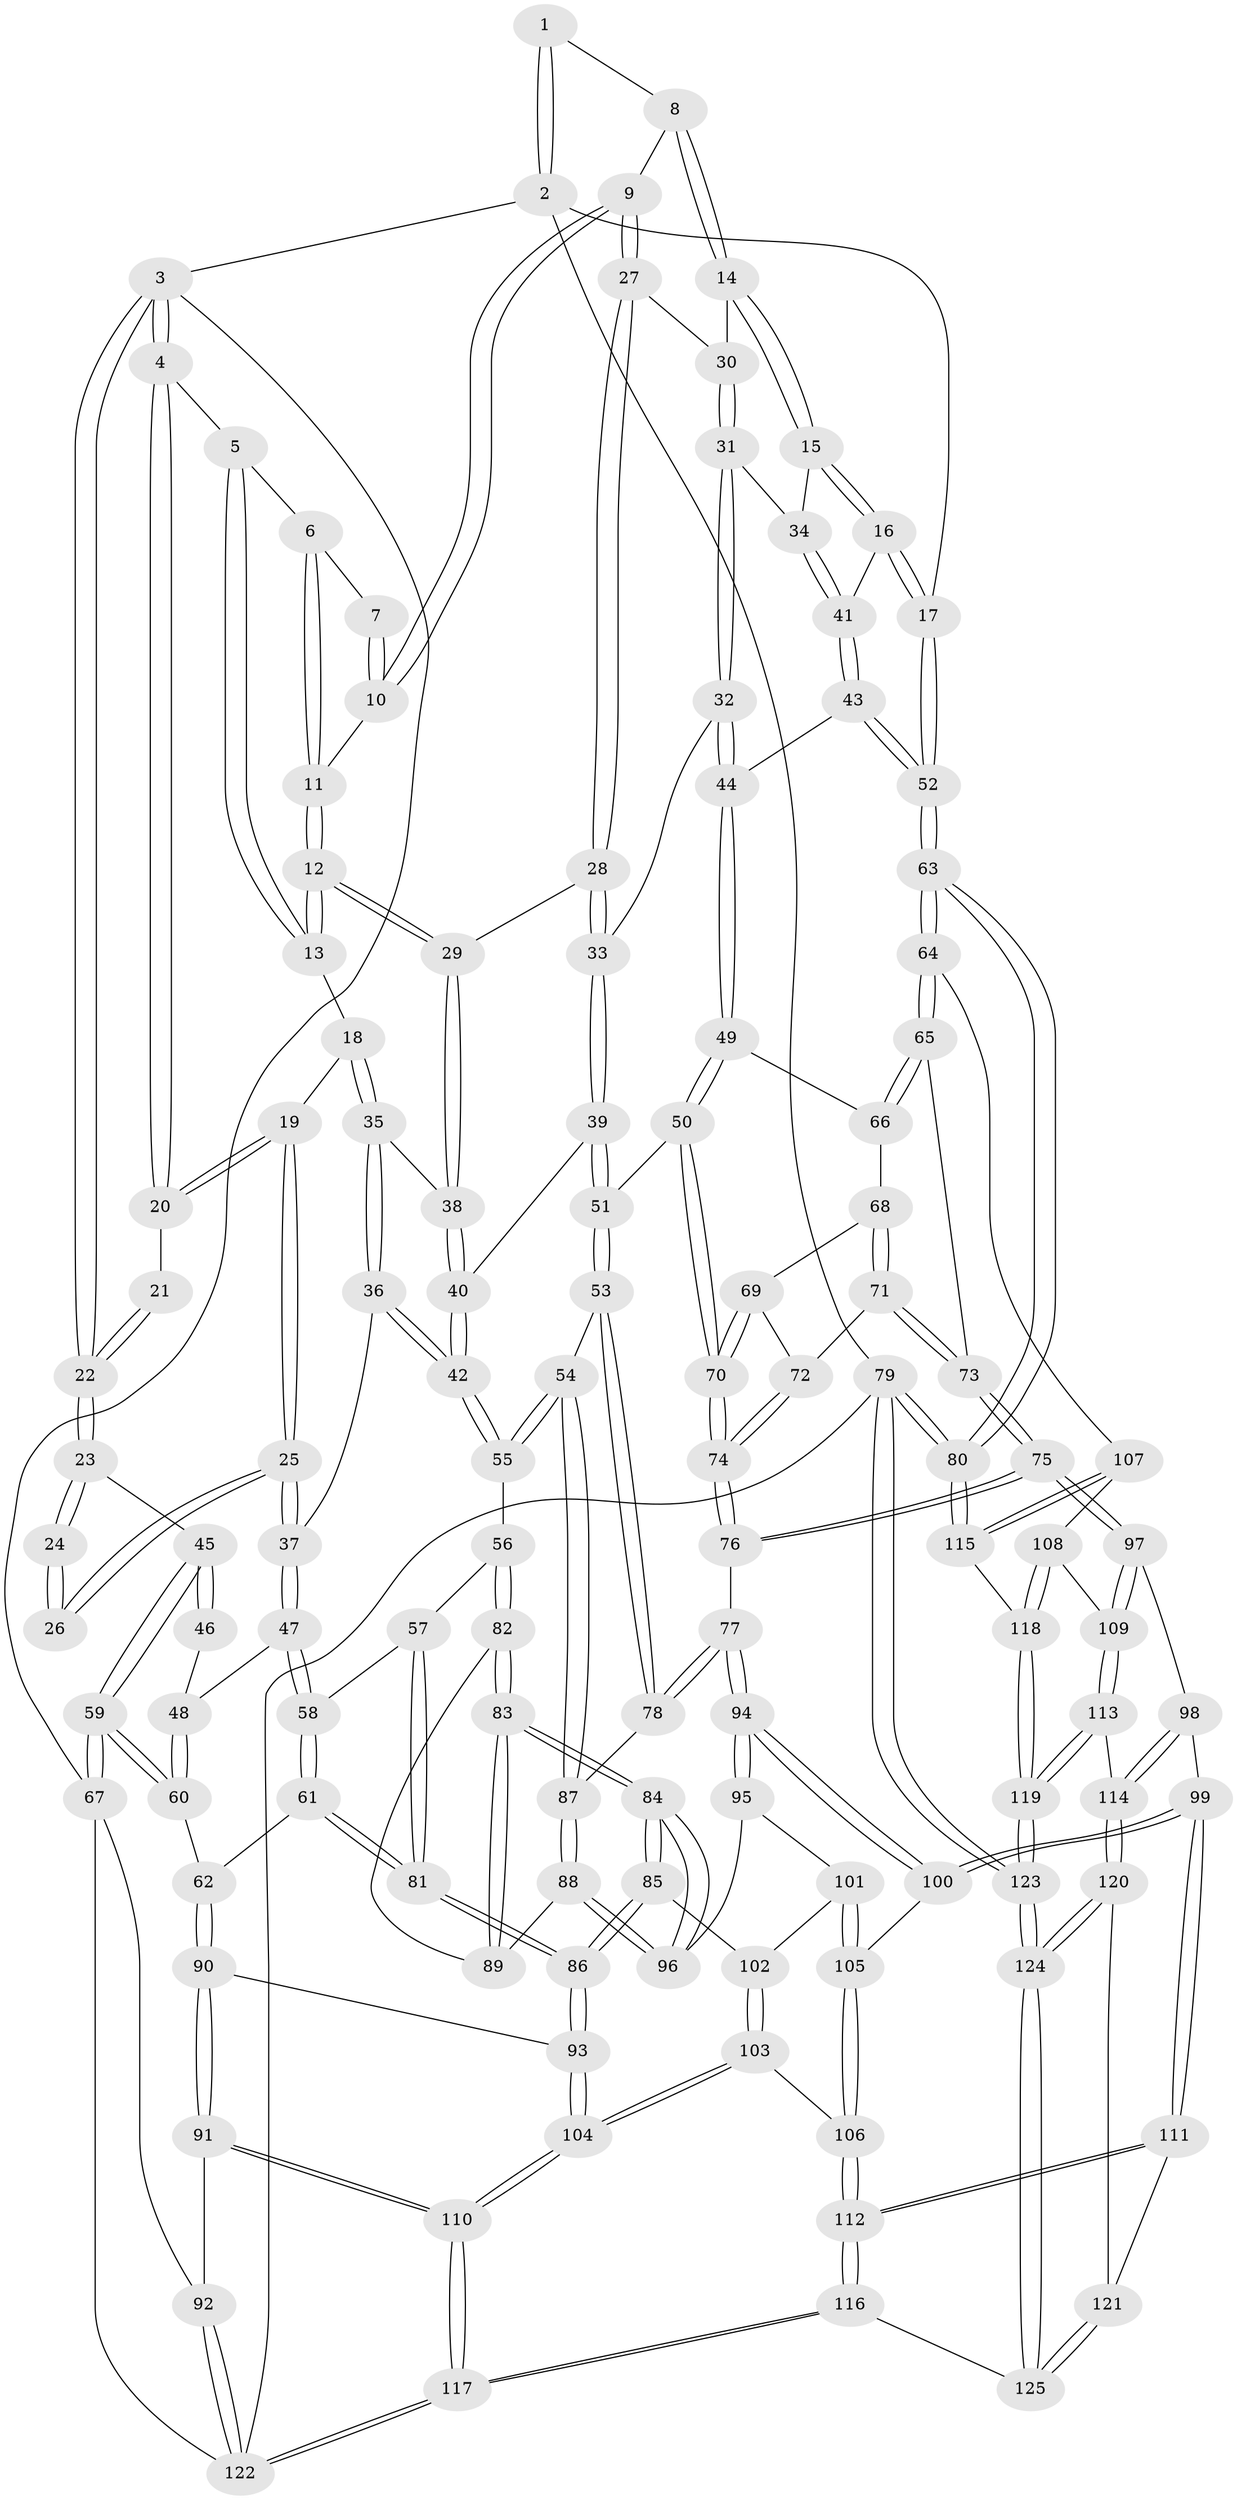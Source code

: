 // coarse degree distribution, {4: 0.46153846153846156, 5: 0.24358974358974358, 6: 0.14102564102564102, 3: 0.14102564102564102, 2: 0.01282051282051282}
// Generated by graph-tools (version 1.1) at 2025/24/03/03/25 07:24:34]
// undirected, 125 vertices, 309 edges
graph export_dot {
graph [start="1"]
  node [color=gray90,style=filled];
  1 [pos="+0.7148495551063453+0"];
  2 [pos="+1+0"];
  3 [pos="+0+0"];
  4 [pos="+0.3340365719422771+0"];
  5 [pos="+0.5047747275775543+0"];
  6 [pos="+0.5588393442254098+0"];
  7 [pos="+0.6487674542217207+0"];
  8 [pos="+0.7548164762069133+0.04375658167761997"];
  9 [pos="+0.7183718481982752+0.09444284969174724"];
  10 [pos="+0.6639089041278226+0.066403186344265"];
  11 [pos="+0.6416504355163141+0.09926863896725359"];
  12 [pos="+0.6108568079271042+0.15770707912716703"];
  13 [pos="+0.5442563212530755+0.10477335862185068"];
  14 [pos="+0.8346979137122758+0.11702543127859034"];
  15 [pos="+0.894901995307017+0.14610551817037323"];
  16 [pos="+1+0.08319021373125413"];
  17 [pos="+1+0"];
  18 [pos="+0.47753947039988665+0.15196430146237763"];
  19 [pos="+0.30698171444134653+0.06467100341455853"];
  20 [pos="+0.30642622847113465+0.0588971838216748"];
  21 [pos="+0.1694795928922735+0.08831990727050461"];
  22 [pos="+0+0"];
  23 [pos="+0+0.014708785153157463"];
  24 [pos="+0.15229208953263879+0.10264305265667444"];
  25 [pos="+0.2683250532210533+0.2615250909848582"];
  26 [pos="+0.1410819030704191+0.23222179734004844"];
  27 [pos="+0.7100443713299823+0.1353307482341947"];
  28 [pos="+0.6579297885416335+0.17400084390961912"];
  29 [pos="+0.6184786396201378+0.16883251557513357"];
  30 [pos="+0.7224394919721334+0.13822025789597295"];
  31 [pos="+0.8247620387460799+0.2297938215831286"];
  32 [pos="+0.7956668185633757+0.27898324371903443"];
  33 [pos="+0.7449240956270804+0.2718093565575735"];
  34 [pos="+0.879302065295605+0.1685877990492201"];
  35 [pos="+0.45552955270045803+0.2415368809553272"];
  36 [pos="+0.3948582418245387+0.3050310127047192"];
  37 [pos="+0.28064419186799877+0.28210996593035254"];
  38 [pos="+0.5868242337336607+0.2334529159540775"];
  39 [pos="+0.6118844535167525+0.35319261906886856"];
  40 [pos="+0.607009171098965+0.34942219794458484"];
  41 [pos="+0.9474033951138984+0.3401915435725466"];
  42 [pos="+0.4349905415923049+0.347937132321581"];
  43 [pos="+0.9419649863554164+0.4032486913845465"];
  44 [pos="+0.8451956274207324+0.39806795213033175"];
  45 [pos="+0+0.17729323025200452"];
  46 [pos="+0.12218221812027891+0.2308166295708046"];
  47 [pos="+0.27025033114917374+0.3091514880193572"];
  48 [pos="+0.10111490414085798+0.40177808704742435"];
  49 [pos="+0.8172655068387742+0.4284498181757949"];
  50 [pos="+0.6660568886014026+0.4678444326362697"];
  51 [pos="+0.6482391324927919+0.46668558828202755"];
  52 [pos="+1+0.5155282941182322"];
  53 [pos="+0.6339441245057985+0.4816266679990133"];
  54 [pos="+0.5120764708681488+0.5198137681218932"];
  55 [pos="+0.45199265516698056+0.48485706909537346"];
  56 [pos="+0.36583004945954734+0.5278544202304343"];
  57 [pos="+0.3202795522831315+0.5189414133590661"];
  58 [pos="+0.261025914548457+0.4007615027483333"];
  59 [pos="+0+0.39683495888872883"];
  60 [pos="+0.03471886924845673+0.45168226292128505"];
  61 [pos="+0.1277368171058956+0.5219823014422307"];
  62 [pos="+0.12730061414794006+0.5219875522970875"];
  63 [pos="+1+0.635917772945513"];
  64 [pos="+1+0.6472298597541871"];
  65 [pos="+0.9512538550263777+0.6588830591936047"];
  66 [pos="+0.8241181808673266+0.4876332319671015"];
  67 [pos="+0+0.7822968229348548"];
  68 [pos="+0.822169426064207+0.49293632056640097"];
  69 [pos="+0.7790700768630201+0.5382319916191345"];
  70 [pos="+0.7370057659660048+0.5669540390755072"];
  71 [pos="+0.8082559479841895+0.5617961978639533"];
  72 [pos="+0.7739378573442732+0.5662488482565942"];
  73 [pos="+0.8337754023311309+0.695865401632533"];
  74 [pos="+0.7420458358092069+0.5791320438205162"];
  75 [pos="+0.8273198818647093+0.6995868808176886"];
  76 [pos="+0.7480553538988439+0.6595890932977374"];
  77 [pos="+0.6525528124155732+0.6595301368554672"];
  78 [pos="+0.6465301922570911+0.6247164442000411"];
  79 [pos="+1+1"];
  80 [pos="+1+0.9823642276416338"];
  81 [pos="+0.24048575962064017+0.5909954468232931"];
  82 [pos="+0.3768370109408851+0.5813883878239737"];
  83 [pos="+0.3622595995202943+0.6666096401036551"];
  84 [pos="+0.343269433467491+0.6976877021041059"];
  85 [pos="+0.3432550428193016+0.6977026235841581"];
  86 [pos="+0.2520339288120552+0.7068029587318219"];
  87 [pos="+0.5098368366978395+0.5678569848856954"];
  88 [pos="+0.5023579956266819+0.6298601835035781"];
  89 [pos="+0.4763101061490384+0.6292864842578595"];
  90 [pos="+0.043814895346707176+0.742413502529217"];
  91 [pos="+0+0.7736313431014824"];
  92 [pos="+0+0.777408671339064"];
  93 [pos="+0.22088943261708507+0.7419393293764401"];
  94 [pos="+0.5901997210035723+0.7163035622575068"];
  95 [pos="+0.5270942518703464+0.6842037207487647"];
  96 [pos="+0.526570703209235+0.6834886718187901"];
  97 [pos="+0.8055847373298947+0.77138764185834"];
  98 [pos="+0.7012446910929303+0.8291866848467105"];
  99 [pos="+0.6262120486463721+0.830468972934011"];
  100 [pos="+0.6057191945400977+0.801026290502425"];
  101 [pos="+0.4375381541658382+0.7667741882610168"];
  102 [pos="+0.3996975024939236+0.7613560354238241"];
  103 [pos="+0.36882067360772997+0.8359513028589253"];
  104 [pos="+0.2700596221282394+0.8712658671755378"];
  105 [pos="+0.47395108938613095+0.827443659497627"];
  106 [pos="+0.44639835362059777+0.8801927188373553"];
  107 [pos="+0.8928741098190192+0.870297676745803"];
  108 [pos="+0.8853755059140241+0.8726635779280163"];
  109 [pos="+0.8579498674725508+0.8598400648250424"];
  110 [pos="+0.2555056976823527+0.990504454304493"];
  111 [pos="+0.6156199140881605+0.8689241081299337"];
  112 [pos="+0.474918973620097+1"];
  113 [pos="+0.7881443207598584+0.9357238082795777"];
  114 [pos="+0.7601073686070271+0.9303618904478688"];
  115 [pos="+1+0.9445280314229388"];
  116 [pos="+0.4471543627161044+1"];
  117 [pos="+0.29463778038118194+1"];
  118 [pos="+0.9017746081878883+0.9486790282708581"];
  119 [pos="+0.8576134813562393+1"];
  120 [pos="+0.7312467630889697+0.9546312571702837"];
  121 [pos="+0.6999403529966813+0.963357813641174"];
  122 [pos="+0.2807264995816506+1"];
  123 [pos="+0.868099886148948+1"];
  124 [pos="+0.8380909576755582+1"];
  125 [pos="+0.5778932646101839+1"];
  1 -- 2;
  1 -- 2;
  1 -- 8;
  2 -- 3;
  2 -- 17;
  2 -- 79;
  3 -- 4;
  3 -- 4;
  3 -- 22;
  3 -- 22;
  3 -- 67;
  4 -- 5;
  4 -- 20;
  4 -- 20;
  5 -- 6;
  5 -- 13;
  5 -- 13;
  6 -- 7;
  6 -- 11;
  6 -- 11;
  7 -- 10;
  7 -- 10;
  8 -- 9;
  8 -- 14;
  8 -- 14;
  9 -- 10;
  9 -- 10;
  9 -- 27;
  9 -- 27;
  10 -- 11;
  11 -- 12;
  11 -- 12;
  12 -- 13;
  12 -- 13;
  12 -- 29;
  12 -- 29;
  13 -- 18;
  14 -- 15;
  14 -- 15;
  14 -- 30;
  15 -- 16;
  15 -- 16;
  15 -- 34;
  16 -- 17;
  16 -- 17;
  16 -- 41;
  17 -- 52;
  17 -- 52;
  18 -- 19;
  18 -- 35;
  18 -- 35;
  19 -- 20;
  19 -- 20;
  19 -- 25;
  19 -- 25;
  20 -- 21;
  21 -- 22;
  21 -- 22;
  22 -- 23;
  22 -- 23;
  23 -- 24;
  23 -- 24;
  23 -- 45;
  24 -- 26;
  24 -- 26;
  25 -- 26;
  25 -- 26;
  25 -- 37;
  25 -- 37;
  27 -- 28;
  27 -- 28;
  27 -- 30;
  28 -- 29;
  28 -- 33;
  28 -- 33;
  29 -- 38;
  29 -- 38;
  30 -- 31;
  30 -- 31;
  31 -- 32;
  31 -- 32;
  31 -- 34;
  32 -- 33;
  32 -- 44;
  32 -- 44;
  33 -- 39;
  33 -- 39;
  34 -- 41;
  34 -- 41;
  35 -- 36;
  35 -- 36;
  35 -- 38;
  36 -- 37;
  36 -- 42;
  36 -- 42;
  37 -- 47;
  37 -- 47;
  38 -- 40;
  38 -- 40;
  39 -- 40;
  39 -- 51;
  39 -- 51;
  40 -- 42;
  40 -- 42;
  41 -- 43;
  41 -- 43;
  42 -- 55;
  42 -- 55;
  43 -- 44;
  43 -- 52;
  43 -- 52;
  44 -- 49;
  44 -- 49;
  45 -- 46;
  45 -- 46;
  45 -- 59;
  45 -- 59;
  46 -- 48;
  47 -- 48;
  47 -- 58;
  47 -- 58;
  48 -- 60;
  48 -- 60;
  49 -- 50;
  49 -- 50;
  49 -- 66;
  50 -- 51;
  50 -- 70;
  50 -- 70;
  51 -- 53;
  51 -- 53;
  52 -- 63;
  52 -- 63;
  53 -- 54;
  53 -- 78;
  53 -- 78;
  54 -- 55;
  54 -- 55;
  54 -- 87;
  54 -- 87;
  55 -- 56;
  56 -- 57;
  56 -- 82;
  56 -- 82;
  57 -- 58;
  57 -- 81;
  57 -- 81;
  58 -- 61;
  58 -- 61;
  59 -- 60;
  59 -- 60;
  59 -- 67;
  59 -- 67;
  60 -- 62;
  61 -- 62;
  61 -- 81;
  61 -- 81;
  62 -- 90;
  62 -- 90;
  63 -- 64;
  63 -- 64;
  63 -- 80;
  63 -- 80;
  64 -- 65;
  64 -- 65;
  64 -- 107;
  65 -- 66;
  65 -- 66;
  65 -- 73;
  66 -- 68;
  67 -- 92;
  67 -- 122;
  68 -- 69;
  68 -- 71;
  68 -- 71;
  69 -- 70;
  69 -- 70;
  69 -- 72;
  70 -- 74;
  70 -- 74;
  71 -- 72;
  71 -- 73;
  71 -- 73;
  72 -- 74;
  72 -- 74;
  73 -- 75;
  73 -- 75;
  74 -- 76;
  74 -- 76;
  75 -- 76;
  75 -- 76;
  75 -- 97;
  75 -- 97;
  76 -- 77;
  77 -- 78;
  77 -- 78;
  77 -- 94;
  77 -- 94;
  78 -- 87;
  79 -- 80;
  79 -- 80;
  79 -- 123;
  79 -- 123;
  79 -- 122;
  80 -- 115;
  80 -- 115;
  81 -- 86;
  81 -- 86;
  82 -- 83;
  82 -- 83;
  82 -- 89;
  83 -- 84;
  83 -- 84;
  83 -- 89;
  83 -- 89;
  84 -- 85;
  84 -- 85;
  84 -- 96;
  84 -- 96;
  85 -- 86;
  85 -- 86;
  85 -- 102;
  86 -- 93;
  86 -- 93;
  87 -- 88;
  87 -- 88;
  88 -- 89;
  88 -- 96;
  88 -- 96;
  90 -- 91;
  90 -- 91;
  90 -- 93;
  91 -- 92;
  91 -- 110;
  91 -- 110;
  92 -- 122;
  92 -- 122;
  93 -- 104;
  93 -- 104;
  94 -- 95;
  94 -- 95;
  94 -- 100;
  94 -- 100;
  95 -- 96;
  95 -- 101;
  97 -- 98;
  97 -- 109;
  97 -- 109;
  98 -- 99;
  98 -- 114;
  98 -- 114;
  99 -- 100;
  99 -- 100;
  99 -- 111;
  99 -- 111;
  100 -- 105;
  101 -- 102;
  101 -- 105;
  101 -- 105;
  102 -- 103;
  102 -- 103;
  103 -- 104;
  103 -- 104;
  103 -- 106;
  104 -- 110;
  104 -- 110;
  105 -- 106;
  105 -- 106;
  106 -- 112;
  106 -- 112;
  107 -- 108;
  107 -- 115;
  107 -- 115;
  108 -- 109;
  108 -- 118;
  108 -- 118;
  109 -- 113;
  109 -- 113;
  110 -- 117;
  110 -- 117;
  111 -- 112;
  111 -- 112;
  111 -- 121;
  112 -- 116;
  112 -- 116;
  113 -- 114;
  113 -- 119;
  113 -- 119;
  114 -- 120;
  114 -- 120;
  115 -- 118;
  116 -- 117;
  116 -- 117;
  116 -- 125;
  117 -- 122;
  117 -- 122;
  118 -- 119;
  118 -- 119;
  119 -- 123;
  119 -- 123;
  120 -- 121;
  120 -- 124;
  120 -- 124;
  121 -- 125;
  121 -- 125;
  123 -- 124;
  123 -- 124;
  124 -- 125;
  124 -- 125;
}
